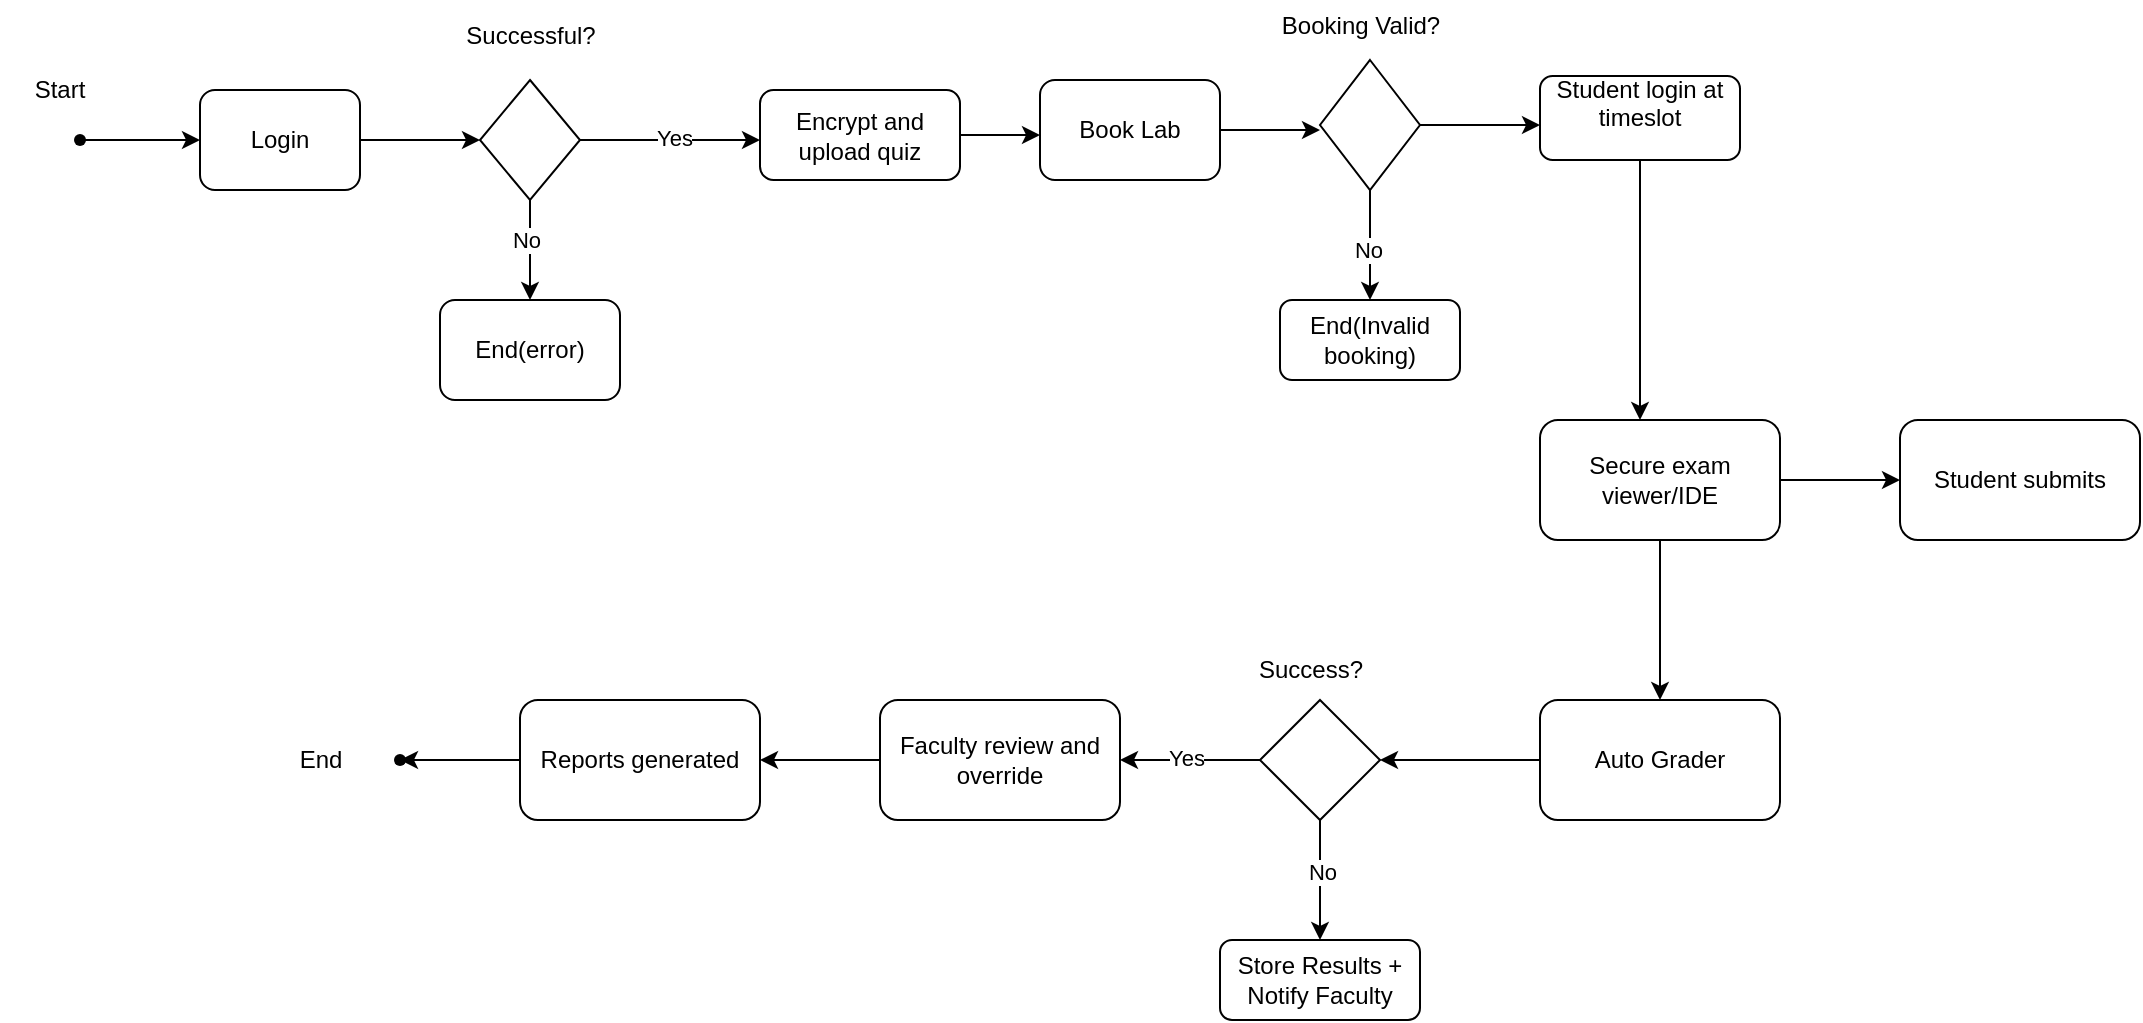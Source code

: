 <mxfile version="28.1.1">
  <diagram name="Page-1" id="OcmLWUjMkOl3i37zBU_I">
    <mxGraphModel dx="1489" dy="803" grid="1" gridSize="10" guides="1" tooltips="1" connect="1" arrows="1" fold="1" page="1" pageScale="1" pageWidth="1390" pageHeight="980" math="0" shadow="0">
      <root>
        <mxCell id="0" />
        <mxCell id="1" parent="0" />
        <mxCell id="N2wWl2Ot6sQUkZXI2MRP-4" style="edgeStyle=orthogonalEdgeStyle;rounded=0;orthogonalLoop=1;jettySize=auto;html=1;entryX=0;entryY=0.5;entryDx=0;entryDy=0;" edge="1" parent="1" source="N2wWl2Ot6sQUkZXI2MRP-2" target="N2wWl2Ot6sQUkZXI2MRP-3">
          <mxGeometry relative="1" as="geometry" />
        </mxCell>
        <mxCell id="N2wWl2Ot6sQUkZXI2MRP-2" value="" style="shape=waypoint;sketch=0;fillStyle=solid;size=6;pointerEvents=1;points=[];fillColor=none;resizable=0;rotatable=0;perimeter=centerPerimeter;snapToPoint=1;" vertex="1" parent="1">
          <mxGeometry x="140" y="170" width="20" height="20" as="geometry" />
        </mxCell>
        <mxCell id="N2wWl2Ot6sQUkZXI2MRP-6" style="edgeStyle=orthogonalEdgeStyle;rounded=0;orthogonalLoop=1;jettySize=auto;html=1;entryX=0;entryY=0.5;entryDx=0;entryDy=0;" edge="1" parent="1" source="N2wWl2Ot6sQUkZXI2MRP-3" target="N2wWl2Ot6sQUkZXI2MRP-5">
          <mxGeometry relative="1" as="geometry" />
        </mxCell>
        <mxCell id="N2wWl2Ot6sQUkZXI2MRP-3" value="Login" style="rounded=1;whiteSpace=wrap;html=1;" vertex="1" parent="1">
          <mxGeometry x="210" y="155" width="80" height="50" as="geometry" />
        </mxCell>
        <mxCell id="N2wWl2Ot6sQUkZXI2MRP-11" style="edgeStyle=orthogonalEdgeStyle;rounded=0;orthogonalLoop=1;jettySize=auto;html=1;" edge="1" parent="1" source="N2wWl2Ot6sQUkZXI2MRP-5">
          <mxGeometry relative="1" as="geometry">
            <mxPoint x="375" y="260" as="targetPoint" />
          </mxGeometry>
        </mxCell>
        <mxCell id="N2wWl2Ot6sQUkZXI2MRP-12" value="No" style="edgeLabel;html=1;align=center;verticalAlign=middle;resizable=0;points=[];" vertex="1" connectable="0" parent="N2wWl2Ot6sQUkZXI2MRP-11">
          <mxGeometry x="-0.224" y="-2" relative="1" as="geometry">
            <mxPoint as="offset" />
          </mxGeometry>
        </mxCell>
        <mxCell id="N2wWl2Ot6sQUkZXI2MRP-14" style="edgeStyle=orthogonalEdgeStyle;rounded=0;orthogonalLoop=1;jettySize=auto;html=1;" edge="1" parent="1" source="N2wWl2Ot6sQUkZXI2MRP-5">
          <mxGeometry relative="1" as="geometry">
            <mxPoint x="490" y="180" as="targetPoint" />
          </mxGeometry>
        </mxCell>
        <mxCell id="N2wWl2Ot6sQUkZXI2MRP-15" value="Yes" style="edgeLabel;html=1;align=center;verticalAlign=middle;resizable=0;points=[];" vertex="1" connectable="0" parent="N2wWl2Ot6sQUkZXI2MRP-14">
          <mxGeometry x="0.037" y="2" relative="1" as="geometry">
            <mxPoint as="offset" />
          </mxGeometry>
        </mxCell>
        <mxCell id="N2wWl2Ot6sQUkZXI2MRP-5" value="" style="rhombus;whiteSpace=wrap;html=1;" vertex="1" parent="1">
          <mxGeometry x="350" y="150" width="50" height="60" as="geometry" />
        </mxCell>
        <mxCell id="N2wWl2Ot6sQUkZXI2MRP-7" value="Successful?&lt;div&gt;&lt;br&gt;&lt;/div&gt;" style="text;html=1;align=center;verticalAlign=middle;resizable=0;points=[];autosize=1;strokeColor=none;fillColor=none;" vertex="1" parent="1">
          <mxGeometry x="330" y="115" width="90" height="40" as="geometry" />
        </mxCell>
        <mxCell id="N2wWl2Ot6sQUkZXI2MRP-13" value="End(error)" style="rounded=1;whiteSpace=wrap;html=1;" vertex="1" parent="1">
          <mxGeometry x="330" y="260" width="90" height="50" as="geometry" />
        </mxCell>
        <mxCell id="N2wWl2Ot6sQUkZXI2MRP-17" style="edgeStyle=orthogonalEdgeStyle;rounded=0;orthogonalLoop=1;jettySize=auto;html=1;" edge="1" parent="1" source="N2wWl2Ot6sQUkZXI2MRP-16">
          <mxGeometry relative="1" as="geometry">
            <mxPoint x="630" y="177.5" as="targetPoint" />
          </mxGeometry>
        </mxCell>
        <mxCell id="N2wWl2Ot6sQUkZXI2MRP-16" value="Encrypt and upload quiz" style="rounded=1;whiteSpace=wrap;html=1;" vertex="1" parent="1">
          <mxGeometry x="490" y="155" width="100" height="45" as="geometry" />
        </mxCell>
        <mxCell id="N2wWl2Ot6sQUkZXI2MRP-19" style="edgeStyle=orthogonalEdgeStyle;rounded=0;orthogonalLoop=1;jettySize=auto;html=1;" edge="1" parent="1" source="N2wWl2Ot6sQUkZXI2MRP-18">
          <mxGeometry relative="1" as="geometry">
            <mxPoint x="770" y="175" as="targetPoint" />
          </mxGeometry>
        </mxCell>
        <mxCell id="N2wWl2Ot6sQUkZXI2MRP-18" value="Book Lab" style="rounded=1;whiteSpace=wrap;html=1;" vertex="1" parent="1">
          <mxGeometry x="630" y="150" width="90" height="50" as="geometry" />
        </mxCell>
        <mxCell id="N2wWl2Ot6sQUkZXI2MRP-22" style="edgeStyle=orthogonalEdgeStyle;rounded=0;orthogonalLoop=1;jettySize=auto;html=1;" edge="1" parent="1" source="N2wWl2Ot6sQUkZXI2MRP-20">
          <mxGeometry relative="1" as="geometry">
            <mxPoint x="795" y="260" as="targetPoint" />
          </mxGeometry>
        </mxCell>
        <mxCell id="N2wWl2Ot6sQUkZXI2MRP-23" value="No" style="edgeLabel;html=1;align=center;verticalAlign=middle;resizable=0;points=[];" vertex="1" connectable="0" parent="N2wWl2Ot6sQUkZXI2MRP-22">
          <mxGeometry x="0.086" y="-2" relative="1" as="geometry">
            <mxPoint as="offset" />
          </mxGeometry>
        </mxCell>
        <mxCell id="N2wWl2Ot6sQUkZXI2MRP-25" style="edgeStyle=orthogonalEdgeStyle;rounded=0;orthogonalLoop=1;jettySize=auto;html=1;" edge="1" parent="1" source="N2wWl2Ot6sQUkZXI2MRP-20">
          <mxGeometry relative="1" as="geometry">
            <mxPoint x="880" y="172.5" as="targetPoint" />
          </mxGeometry>
        </mxCell>
        <mxCell id="N2wWl2Ot6sQUkZXI2MRP-20" value="" style="rhombus;whiteSpace=wrap;html=1;" vertex="1" parent="1">
          <mxGeometry x="770" y="140" width="50" height="65" as="geometry" />
        </mxCell>
        <mxCell id="N2wWl2Ot6sQUkZXI2MRP-21" value="Booking Valid?&lt;div&gt;&lt;br&gt;&lt;/div&gt;" style="text;html=1;align=center;verticalAlign=middle;resizable=0;points=[];autosize=1;strokeColor=none;fillColor=none;" vertex="1" parent="1">
          <mxGeometry x="740" y="110" width="100" height="40" as="geometry" />
        </mxCell>
        <mxCell id="N2wWl2Ot6sQUkZXI2MRP-24" value="End(Invalid booking)" style="rounded=1;whiteSpace=wrap;html=1;" vertex="1" parent="1">
          <mxGeometry x="750" y="260" width="90" height="40" as="geometry" />
        </mxCell>
        <mxCell id="N2wWl2Ot6sQUkZXI2MRP-27" style="edgeStyle=orthogonalEdgeStyle;rounded=0;orthogonalLoop=1;jettySize=auto;html=1;" edge="1" parent="1" source="N2wWl2Ot6sQUkZXI2MRP-26">
          <mxGeometry relative="1" as="geometry">
            <mxPoint x="930" y="320" as="targetPoint" />
          </mxGeometry>
        </mxCell>
        <mxCell id="N2wWl2Ot6sQUkZXI2MRP-26" value="Student login at timeslot&lt;div&gt;&lt;br&gt;&lt;/div&gt;" style="rounded=1;whiteSpace=wrap;html=1;" vertex="1" parent="1">
          <mxGeometry x="880" y="148" width="100" height="42" as="geometry" />
        </mxCell>
        <mxCell id="N2wWl2Ot6sQUkZXI2MRP-29" style="edgeStyle=orthogonalEdgeStyle;rounded=0;orthogonalLoop=1;jettySize=auto;html=1;" edge="1" parent="1" source="N2wWl2Ot6sQUkZXI2MRP-28">
          <mxGeometry relative="1" as="geometry">
            <mxPoint x="1060" y="350" as="targetPoint" />
          </mxGeometry>
        </mxCell>
        <mxCell id="N2wWl2Ot6sQUkZXI2MRP-31" style="edgeStyle=orthogonalEdgeStyle;rounded=0;orthogonalLoop=1;jettySize=auto;html=1;" edge="1" parent="1" source="N2wWl2Ot6sQUkZXI2MRP-28">
          <mxGeometry relative="1" as="geometry">
            <mxPoint x="940" y="460" as="targetPoint" />
          </mxGeometry>
        </mxCell>
        <mxCell id="N2wWl2Ot6sQUkZXI2MRP-28" value="Secure exam viewer/IDE" style="rounded=1;whiteSpace=wrap;html=1;" vertex="1" parent="1">
          <mxGeometry x="880" y="320" width="120" height="60" as="geometry" />
        </mxCell>
        <mxCell id="N2wWl2Ot6sQUkZXI2MRP-30" value="Student submits" style="rounded=1;whiteSpace=wrap;html=1;" vertex="1" parent="1">
          <mxGeometry x="1060" y="320" width="120" height="60" as="geometry" />
        </mxCell>
        <mxCell id="N2wWl2Ot6sQUkZXI2MRP-33" style="edgeStyle=orthogonalEdgeStyle;rounded=0;orthogonalLoop=1;jettySize=auto;html=1;" edge="1" parent="1" source="N2wWl2Ot6sQUkZXI2MRP-32">
          <mxGeometry relative="1" as="geometry">
            <mxPoint x="800" y="490" as="targetPoint" />
          </mxGeometry>
        </mxCell>
        <mxCell id="N2wWl2Ot6sQUkZXI2MRP-32" value="Auto Grader" style="rounded=1;whiteSpace=wrap;html=1;" vertex="1" parent="1">
          <mxGeometry x="880" y="460" width="120" height="60" as="geometry" />
        </mxCell>
        <mxCell id="N2wWl2Ot6sQUkZXI2MRP-36" style="edgeStyle=orthogonalEdgeStyle;rounded=0;orthogonalLoop=1;jettySize=auto;html=1;" edge="1" parent="1" source="N2wWl2Ot6sQUkZXI2MRP-34">
          <mxGeometry relative="1" as="geometry">
            <mxPoint x="670" y="490" as="targetPoint" />
          </mxGeometry>
        </mxCell>
        <mxCell id="N2wWl2Ot6sQUkZXI2MRP-37" value="Yes" style="edgeLabel;html=1;align=center;verticalAlign=middle;resizable=0;points=[];" vertex="1" connectable="0" parent="N2wWl2Ot6sQUkZXI2MRP-36">
          <mxGeometry x="-0.021" y="-3" relative="1" as="geometry">
            <mxPoint y="-1" as="offset" />
          </mxGeometry>
        </mxCell>
        <mxCell id="N2wWl2Ot6sQUkZXI2MRP-44" style="edgeStyle=orthogonalEdgeStyle;rounded=0;orthogonalLoop=1;jettySize=auto;html=1;" edge="1" parent="1" source="N2wWl2Ot6sQUkZXI2MRP-34">
          <mxGeometry relative="1" as="geometry">
            <mxPoint x="770" y="580" as="targetPoint" />
          </mxGeometry>
        </mxCell>
        <mxCell id="N2wWl2Ot6sQUkZXI2MRP-45" value="No" style="edgeLabel;html=1;align=center;verticalAlign=middle;resizable=0;points=[];" vertex="1" connectable="0" parent="N2wWl2Ot6sQUkZXI2MRP-44">
          <mxGeometry x="-0.141" y="1" relative="1" as="geometry">
            <mxPoint as="offset" />
          </mxGeometry>
        </mxCell>
        <mxCell id="N2wWl2Ot6sQUkZXI2MRP-34" value="" style="rhombus;whiteSpace=wrap;html=1;" vertex="1" parent="1">
          <mxGeometry x="740" y="460" width="60" height="60" as="geometry" />
        </mxCell>
        <mxCell id="N2wWl2Ot6sQUkZXI2MRP-35" value="Success?" style="text;html=1;align=center;verticalAlign=middle;resizable=0;points=[];autosize=1;strokeColor=none;fillColor=none;" vertex="1" parent="1">
          <mxGeometry x="725" y="430" width="80" height="30" as="geometry" />
        </mxCell>
        <mxCell id="N2wWl2Ot6sQUkZXI2MRP-39" style="edgeStyle=orthogonalEdgeStyle;rounded=0;orthogonalLoop=1;jettySize=auto;html=1;" edge="1" parent="1" source="N2wWl2Ot6sQUkZXI2MRP-38">
          <mxGeometry relative="1" as="geometry">
            <mxPoint x="490" y="490" as="targetPoint" />
          </mxGeometry>
        </mxCell>
        <mxCell id="N2wWl2Ot6sQUkZXI2MRP-38" value="Faculty review and override" style="rounded=1;whiteSpace=wrap;html=1;" vertex="1" parent="1">
          <mxGeometry x="550" y="460" width="120" height="60" as="geometry" />
        </mxCell>
        <mxCell id="N2wWl2Ot6sQUkZXI2MRP-41" style="edgeStyle=orthogonalEdgeStyle;rounded=0;orthogonalLoop=1;jettySize=auto;html=1;" edge="1" parent="1" source="N2wWl2Ot6sQUkZXI2MRP-40">
          <mxGeometry relative="1" as="geometry">
            <mxPoint x="310" y="490" as="targetPoint" />
          </mxGeometry>
        </mxCell>
        <mxCell id="N2wWl2Ot6sQUkZXI2MRP-40" value="Reports generated" style="rounded=1;whiteSpace=wrap;html=1;" vertex="1" parent="1">
          <mxGeometry x="370" y="460" width="120" height="60" as="geometry" />
        </mxCell>
        <mxCell id="N2wWl2Ot6sQUkZXI2MRP-42" value="" style="shape=waypoint;sketch=0;fillStyle=solid;size=6;pointerEvents=1;points=[];fillColor=none;resizable=0;rotatable=0;perimeter=centerPerimeter;snapToPoint=1;" vertex="1" parent="1">
          <mxGeometry x="300" y="480" width="20" height="20" as="geometry" />
        </mxCell>
        <mxCell id="N2wWl2Ot6sQUkZXI2MRP-43" value="End" style="text;html=1;align=center;verticalAlign=middle;resizable=0;points=[];autosize=1;strokeColor=none;fillColor=none;" vertex="1" parent="1">
          <mxGeometry x="250" y="475" width="40" height="30" as="geometry" />
        </mxCell>
        <mxCell id="N2wWl2Ot6sQUkZXI2MRP-46" value="Store Results + Notify Faculty" style="rounded=1;whiteSpace=wrap;html=1;" vertex="1" parent="1">
          <mxGeometry x="720" y="580" width="100" height="40" as="geometry" />
        </mxCell>
        <mxCell id="N2wWl2Ot6sQUkZXI2MRP-47" value="Start" style="text;html=1;align=center;verticalAlign=middle;whiteSpace=wrap;rounded=0;" vertex="1" parent="1">
          <mxGeometry x="110" y="140" width="60" height="30" as="geometry" />
        </mxCell>
      </root>
    </mxGraphModel>
  </diagram>
</mxfile>
